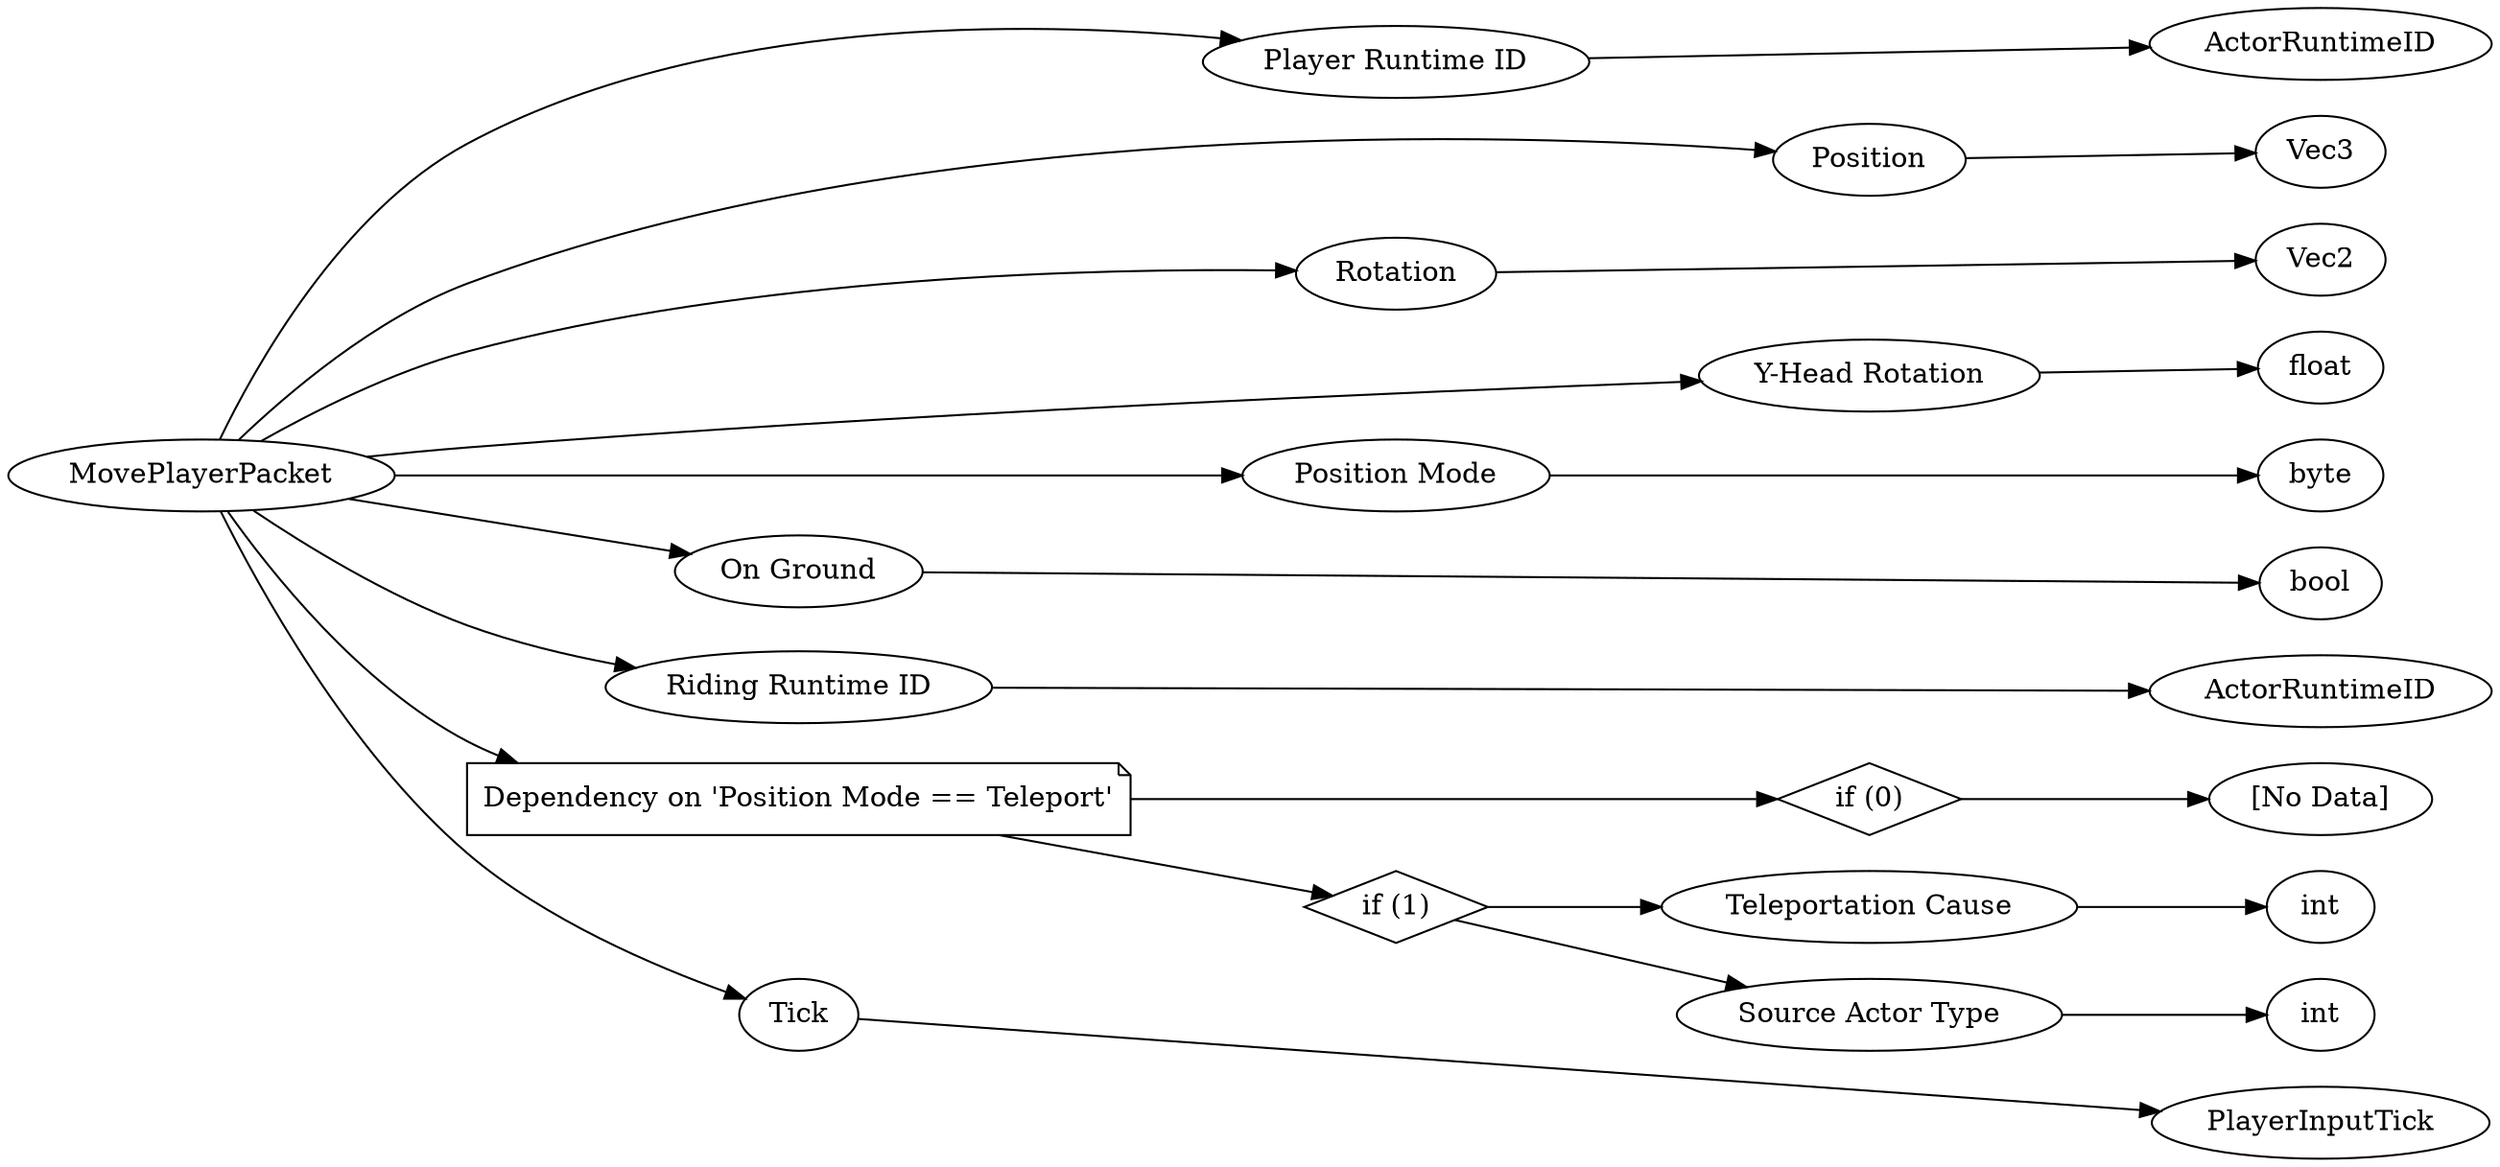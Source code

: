 digraph "MovePlayerPacket" {
rankdir = LR
0
0 -> 1
1 -> 2
0 -> 3
3 -> 4
0 -> 5
5 -> 6
0 -> 7
7 -> 8
0 -> 9
9 -> 10
0 -> 11
11 -> 12
0 -> 13
13 -> 14
0 -> 15
15 -> 16
16 -> 17
15 -> 18
18 -> 19
19 -> 20
18 -> 21
21 -> 22
0 -> 23
23 -> 27

0 [label="MovePlayerPacket",comment="name: \"MovePlayerPacket\", typeName: \"\", id: 0, branchId: 19, recurseId: -1, attributes: 0, notes: \"\""];
1 [label="Player Runtime ID",comment="name: \"Player Runtime ID\", typeName: \"ActorRuntimeID\", id: 1, branchId: 0, recurseId: -1, attributes: 256, notes: \"If server-bound, this is always the id of the sending player. If client-bound, the target player.\""];
2 [label="ActorRuntimeID",comment="name: \"ActorRuntimeID\", typeName: \"\", id: 2, branchId: 0, recurseId: -1, attributes: 512, notes: \"\""];
3 [label="Position",comment="name: \"Position\", typeName: \"Vec3\", id: 3, branchId: 0, recurseId: -1, attributes: 256, notes: \"The predicted world space position of the player after movement simulation this tick. The server authoritative equivalent of this is PlayerAuthInputPacket::mPos\""];
4 [label="Vec3",comment="name: \"Vec3\", typeName: \"\", id: 4, branchId: 0, recurseId: -1, attributes: 512, notes: \"\""];
5 [label="Rotation",comment="name: \"Rotation\", typeName: \"Vec2\", id: 5, branchId: 0, recurseId: -1, attributes: 256, notes: \"Rotation in degrees of the direction they should look, separate from their body orientation. The server authoritative equivalent of this is PlayerAuthInputPacket::mRot\""];
6 [label="Vec2",comment="name: \"Vec2\", typeName: \"\", id: 6, branchId: 0, recurseId: -1, attributes: 512, notes: \"\""];
7 [label="Y-Head Rotation",comment="name: \"Y-Head Rotation\", typeName: \"\", id: 7, branchId: 0, recurseId: -1, attributes: 0, notes: \"Rotation in degrees of the head. Almost always matches Y rotation. The server authoritative equivalent of this is PlayerAuthInputPacket::mYHeadRot\""];
8 [label="float",comment="name: \"float\", typeName: \"\", id: 8, branchId: 0, recurseId: -1, attributes: 512, notes: \"\""];
9 [label="Position Mode",comment="name: \"Position Mode\", typeName: \"\", id: 9, branchId: 0, recurseId: -1, attributes: 0, notes: \"Determines how the client will behave when receiving this, see the enum for details. When sent to the server this is always 'Normal' except when in a vehicle then it's 'OnlyHeadRot'.\""];
10 [label="byte",comment="name: \"byte\", typeName: \"\", id: 10, branchId: 0, recurseId: -1, attributes: 512, notes: \"\""];
11 [label="On Ground",comment="name: \"On Ground\", typeName: \"\", id: 11, branchId: 0, recurseId: -1, attributes: 0, notes: \"For client bound packets this should have little meaning as it will be reset by the client every frame. For server bound it is true if the player is currently touching the ground. This is indicated by physics trying to move the player down and being stopped by collision. If the player falls freely or moves up it is cleared. If the player isn't affected by gravity this will stay at whatever value it had. The server authoritative near-equivalent of this is PlayerAuthInputPacket::InputData::VerticalCollision\""];
12 [label="bool",comment="name: \"bool\", typeName: \"\", id: 12, branchId: 0, recurseId: -1, attributes: 512, notes: \"\""];
13 [label="Riding Runtime ID",comment="name: \"Riding Runtime ID\", typeName: \"ActorRuntimeID\", id: 13, branchId: 0, recurseId: -1, attributes: 256, notes: \"If client bound this has no meaning. If server bound it is the vehicle the client is riding as specified by the last SetActorLinkPacket from the server. The server authoritative near-equivalent is PlayerAuthInputPacket::mClientPredictedVehicle\""];
14 [label="ActorRuntimeID",comment="name: \"ActorRuntimeID\", typeName: \"\", id: 14, branchId: 0, recurseId: -1, attributes: 512, notes: \"\""];
15 [label="Dependency on 'Position Mode == Teleport'",shape=note,comment="name: \"Dependency on 'Position Mode == Teleport'\", typeName: \"\", id: 15, branchId: 0, recurseId: -1, attributes: 2, notes: \"\""];
16 [label="if (0)",shape=diamond,comment="name: \"if (0)\", typeName: \"\", id: 16, branchId: 0, recurseId: -1, attributes: 4, notes: \"\""];
17 [label="[No Data]",comment="name: \"[No Data]\", typeName: \"\", id: 17, branchId: 0, recurseId: -1, attributes: 512, notes: \"\""];
18 [label="if (1)",shape=diamond,comment="name: \"if (1)\", typeName: \"\", id: 18, branchId: 1, recurseId: -1, attributes: 4, notes: \"\""];
19 [label="Teleportation Cause",comment="name: \"Teleportation Cause\", typeName: \"\", id: 19, branchId: 0, recurseId: -1, attributes: 0, notes: \"Always zero if server bound.\""];
20 [label="int",comment="name: \"int\", typeName: \"\", id: 20, branchId: 0, recurseId: -1, attributes: 512, notes: \"\""];
21 [label="Source Actor Type",comment="name: \"Source Actor Type\", typeName: \"\", id: 21, branchId: 0, recurseId: -1, attributes: 0, notes: \"Always zero if server bound.\""];
22 [label="int",comment="name: \"int\", typeName: \"\", id: 22, branchId: 0, recurseId: -1, attributes: 512, notes: \"\""];
23 [label="Tick",comment="name: \"Tick\", typeName: \"PlayerInputTick\", id: 23, branchId: 0, recurseId: -1, attributes: 256, notes: \"If this packet is referring to the player or a client predicted vehicle they are in control of, this should be the most recently processed PlayerInputTick from their PlayerAuthInputPacket. Otherwise zero.\""];
27 [label="PlayerInputTick",comment="name: \"PlayerInputTick\", typeName: \"\", id: 27, branchId: 0, recurseId: -1, attributes: 512, notes: \"\""];
{ rank = max;2;4;6;8;10;12;14;17;20;22;27}

}
